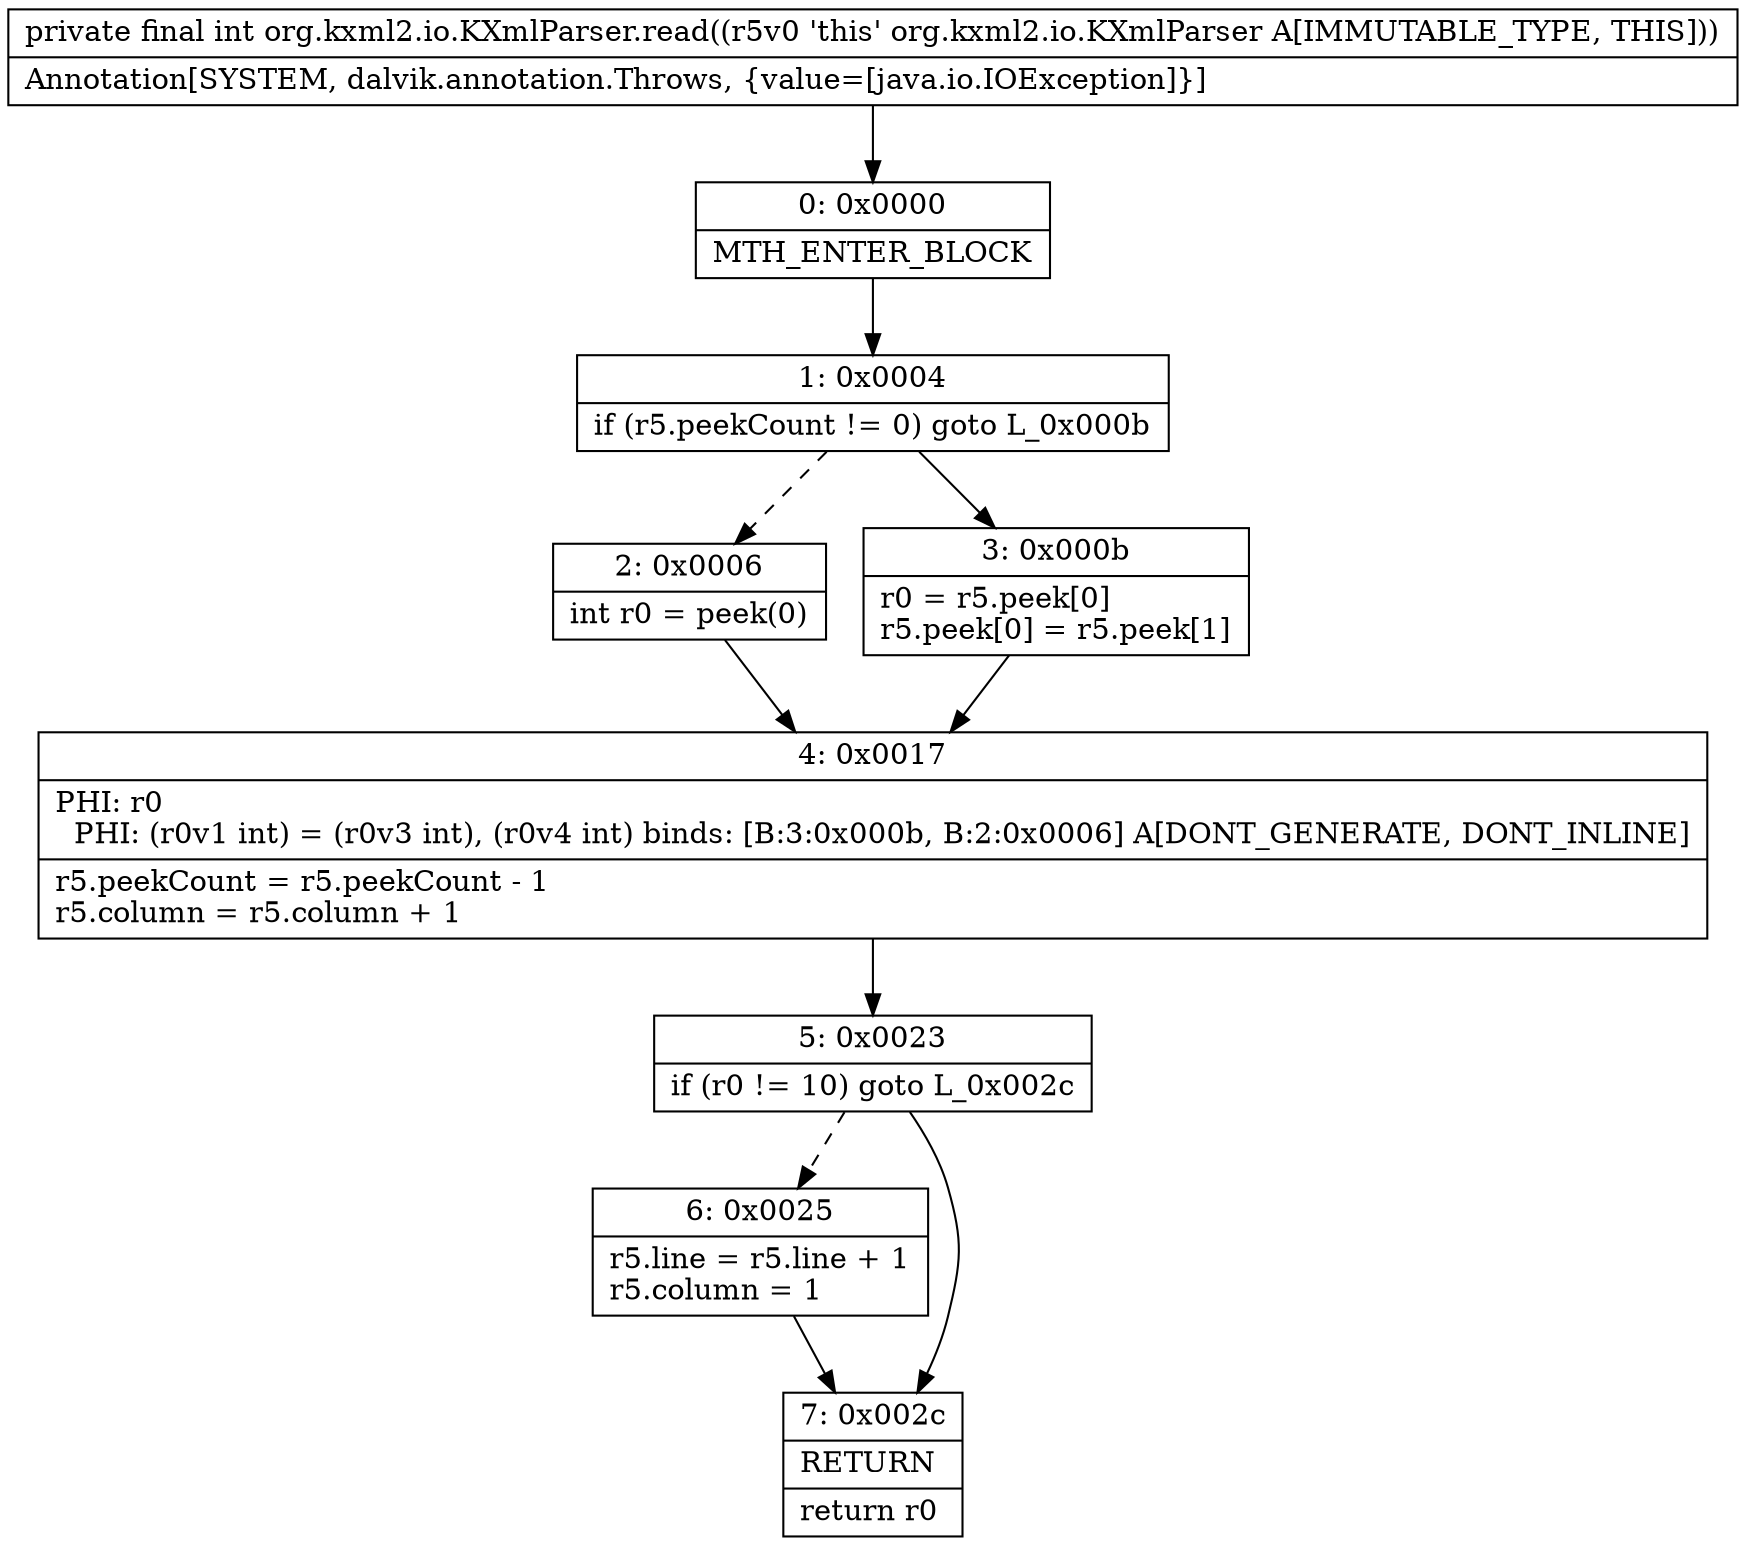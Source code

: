 digraph "CFG fororg.kxml2.io.KXmlParser.read()I" {
Node_0 [shape=record,label="{0\:\ 0x0000|MTH_ENTER_BLOCK\l}"];
Node_1 [shape=record,label="{1\:\ 0x0004|if (r5.peekCount != 0) goto L_0x000b\l}"];
Node_2 [shape=record,label="{2\:\ 0x0006|int r0 = peek(0)\l}"];
Node_3 [shape=record,label="{3\:\ 0x000b|r0 = r5.peek[0]\lr5.peek[0] = r5.peek[1]\l}"];
Node_4 [shape=record,label="{4\:\ 0x0017|PHI: r0 \l  PHI: (r0v1 int) = (r0v3 int), (r0v4 int) binds: [B:3:0x000b, B:2:0x0006] A[DONT_GENERATE, DONT_INLINE]\l|r5.peekCount = r5.peekCount \- 1\lr5.column = r5.column + 1\l}"];
Node_5 [shape=record,label="{5\:\ 0x0023|if (r0 != 10) goto L_0x002c\l}"];
Node_6 [shape=record,label="{6\:\ 0x0025|r5.line = r5.line + 1\lr5.column = 1\l}"];
Node_7 [shape=record,label="{7\:\ 0x002c|RETURN\l|return r0\l}"];
MethodNode[shape=record,label="{private final int org.kxml2.io.KXmlParser.read((r5v0 'this' org.kxml2.io.KXmlParser A[IMMUTABLE_TYPE, THIS]))  | Annotation[SYSTEM, dalvik.annotation.Throws, \{value=[java.io.IOException]\}]\l}"];
MethodNode -> Node_0;
Node_0 -> Node_1;
Node_1 -> Node_2[style=dashed];
Node_1 -> Node_3;
Node_2 -> Node_4;
Node_3 -> Node_4;
Node_4 -> Node_5;
Node_5 -> Node_6[style=dashed];
Node_5 -> Node_7;
Node_6 -> Node_7;
}

